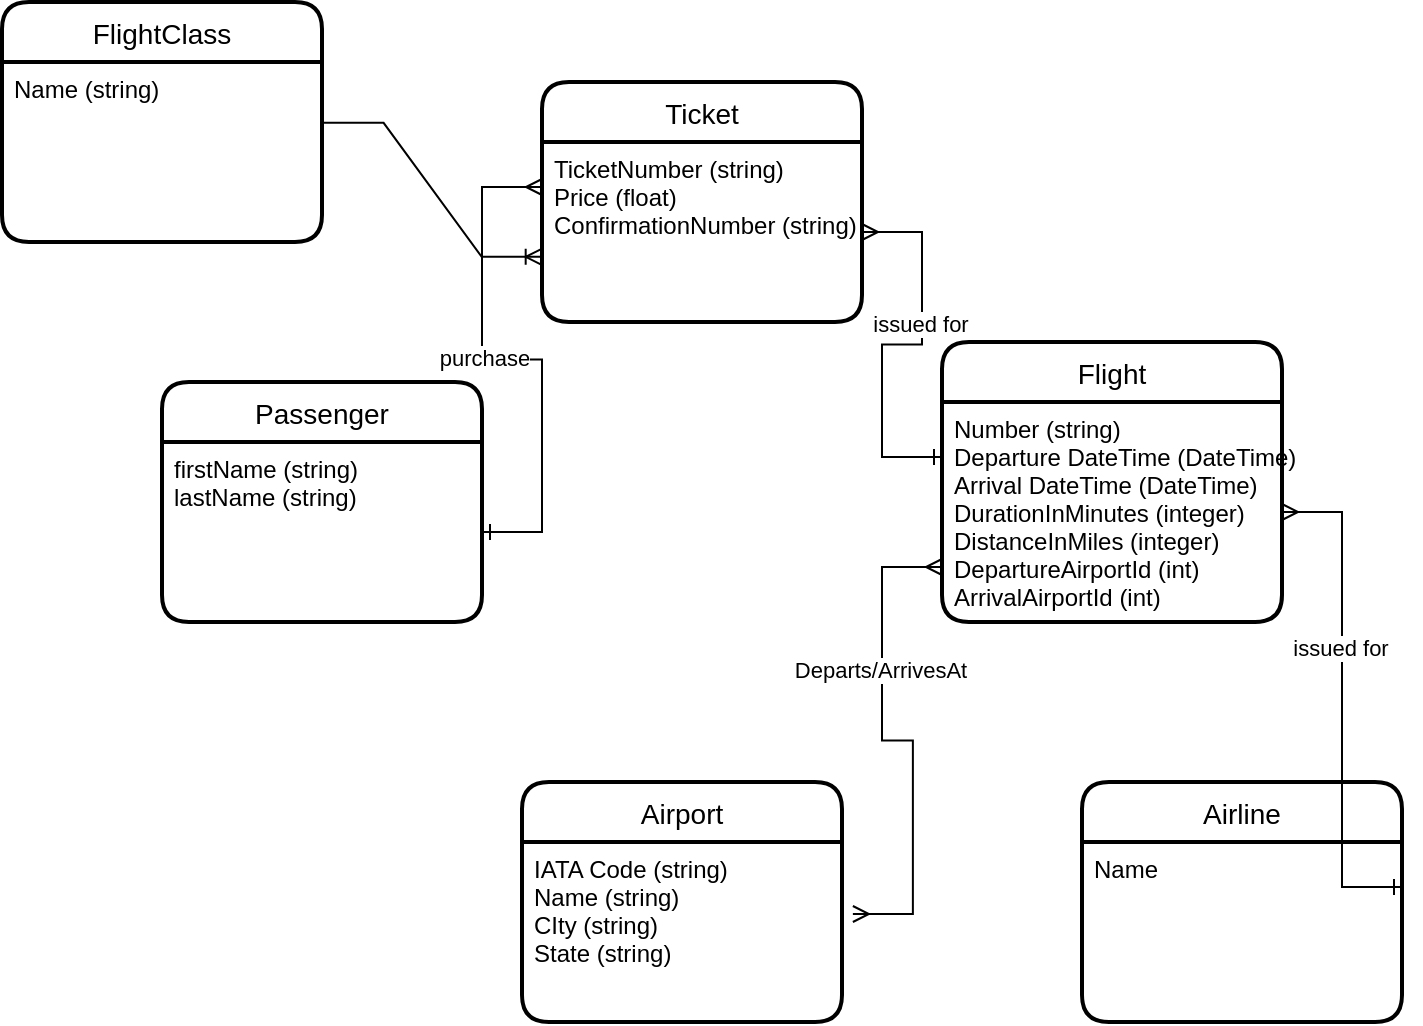 <mxfile version="20.3.0" type="github">
  <diagram id="OnoTy_1-grJOmto1xHjD" name="Page-1">
    <mxGraphModel dx="898" dy="549" grid="1" gridSize="10" guides="1" tooltips="1" connect="1" arrows="1" fold="1" page="1" pageScale="1" pageWidth="850" pageHeight="1100" math="0" shadow="0">
      <root>
        <mxCell id="0" />
        <mxCell id="1" parent="0" />
        <mxCell id="NgRLTbmCw4-f7tLhL36x-1" value="Passenger" style="swimlane;childLayout=stackLayout;horizontal=1;startSize=30;horizontalStack=0;rounded=1;fontSize=14;fontStyle=0;strokeWidth=2;resizeParent=0;resizeLast=1;shadow=0;dashed=0;align=center;" vertex="1" parent="1">
          <mxGeometry x="110" y="270" width="160" height="120" as="geometry" />
        </mxCell>
        <mxCell id="NgRLTbmCw4-f7tLhL36x-2" value="firstName (string)&#xa;lastName (string)" style="align=left;strokeColor=none;fillColor=none;spacingLeft=4;fontSize=12;verticalAlign=top;resizable=0;rotatable=0;part=1;" vertex="1" parent="NgRLTbmCw4-f7tLhL36x-1">
          <mxGeometry y="30" width="160" height="90" as="geometry" />
        </mxCell>
        <mxCell id="NgRLTbmCw4-f7tLhL36x-3" value="Flight" style="swimlane;childLayout=stackLayout;horizontal=1;startSize=30;horizontalStack=0;rounded=1;fontSize=14;fontStyle=0;strokeWidth=2;resizeParent=0;resizeLast=1;shadow=0;dashed=0;align=center;" vertex="1" parent="1">
          <mxGeometry x="500" y="250" width="170" height="140" as="geometry" />
        </mxCell>
        <mxCell id="NgRLTbmCw4-f7tLhL36x-4" value="Number (string)&#xa;Departure DateTime (DateTime)&#xa;Arrival DateTime (DateTime)&#xa;DurationInMinutes (integer)&#xa;DistanceInMiles (integer)&#xa;DepartureAirportId (int)&#xa;ArrivalAirportId (int)&#xa;&#xa;" style="align=left;strokeColor=none;fillColor=none;spacingLeft=4;fontSize=12;verticalAlign=top;resizable=0;rotatable=0;part=1;" vertex="1" parent="NgRLTbmCw4-f7tLhL36x-3">
          <mxGeometry y="30" width="170" height="110" as="geometry" />
        </mxCell>
        <mxCell id="NgRLTbmCw4-f7tLhL36x-7" value="Airport" style="swimlane;childLayout=stackLayout;horizontal=1;startSize=30;horizontalStack=0;rounded=1;fontSize=14;fontStyle=0;strokeWidth=2;resizeParent=0;resizeLast=1;shadow=0;dashed=0;align=center;" vertex="1" parent="1">
          <mxGeometry x="290" y="470" width="160" height="120" as="geometry" />
        </mxCell>
        <mxCell id="NgRLTbmCw4-f7tLhL36x-8" value="IATA Code (string)&#xa;Name (string)&#xa;CIty (string)&#xa;State (string)" style="align=left;strokeColor=none;fillColor=none;spacingLeft=4;fontSize=12;verticalAlign=top;resizable=0;rotatable=0;part=1;" vertex="1" parent="NgRLTbmCw4-f7tLhL36x-7">
          <mxGeometry y="30" width="160" height="90" as="geometry" />
        </mxCell>
        <mxCell id="NgRLTbmCw4-f7tLhL36x-10" value="" style="edgeStyle=entityRelationEdgeStyle;fontSize=12;html=1;endArrow=ERmany;startArrow=ERmany;rounded=0;entryX=0;entryY=0.75;entryDx=0;entryDy=0;exitX=1.034;exitY=0.4;exitDx=0;exitDy=0;exitPerimeter=0;" edge="1" parent="1" source="NgRLTbmCw4-f7tLhL36x-8" target="NgRLTbmCw4-f7tLhL36x-4">
          <mxGeometry width="100" height="100" relative="1" as="geometry">
            <mxPoint x="460" y="540" as="sourcePoint" />
            <mxPoint x="440" y="410" as="targetPoint" />
          </mxGeometry>
        </mxCell>
        <mxCell id="NgRLTbmCw4-f7tLhL36x-11" value="Departs/ArrivesAt" style="edgeLabel;html=1;align=center;verticalAlign=middle;resizable=0;points=[];" vertex="1" connectable="0" parent="NgRLTbmCw4-f7tLhL36x-10">
          <mxGeometry x="0.345" y="1" relative="1" as="geometry">
            <mxPoint as="offset" />
          </mxGeometry>
        </mxCell>
        <mxCell id="NgRLTbmCw4-f7tLhL36x-12" value="Ticket" style="swimlane;childLayout=stackLayout;horizontal=1;startSize=30;horizontalStack=0;rounded=1;fontSize=14;fontStyle=0;strokeWidth=2;resizeParent=0;resizeLast=1;shadow=0;dashed=0;align=center;" vertex="1" parent="1">
          <mxGeometry x="300" y="120" width="160" height="120" as="geometry" />
        </mxCell>
        <mxCell id="NgRLTbmCw4-f7tLhL36x-13" value="TicketNumber (string)&#xa;Price (float)&#xa;ConfirmationNumber (string)" style="align=left;strokeColor=none;fillColor=none;spacingLeft=4;fontSize=12;verticalAlign=top;resizable=0;rotatable=0;part=1;" vertex="1" parent="NgRLTbmCw4-f7tLhL36x-12">
          <mxGeometry y="30" width="160" height="90" as="geometry" />
        </mxCell>
        <mxCell id="NgRLTbmCw4-f7tLhL36x-14" value="" style="edgeStyle=entityRelationEdgeStyle;fontSize=12;html=1;endArrow=ERmany;startArrow=ERone;rounded=0;exitX=1;exitY=0.5;exitDx=0;exitDy=0;entryX=0;entryY=0.25;entryDx=0;entryDy=0;startFill=0;" edge="1" parent="1" source="NgRLTbmCw4-f7tLhL36x-2" target="NgRLTbmCw4-f7tLhL36x-13">
          <mxGeometry width="100" height="100" relative="1" as="geometry">
            <mxPoint x="180" y="240" as="sourcePoint" />
            <mxPoint x="280" y="140" as="targetPoint" />
          </mxGeometry>
        </mxCell>
        <mxCell id="NgRLTbmCw4-f7tLhL36x-15" value="purchase" style="edgeLabel;html=1;align=center;verticalAlign=middle;resizable=0;points=[];" vertex="1" connectable="0" parent="NgRLTbmCw4-f7tLhL36x-14">
          <mxGeometry x="0.112" y="-1" relative="1" as="geometry">
            <mxPoint as="offset" />
          </mxGeometry>
        </mxCell>
        <mxCell id="NgRLTbmCw4-f7tLhL36x-16" value="" style="edgeStyle=entityRelationEdgeStyle;fontSize=12;html=1;endArrow=ERone;startArrow=ERmany;rounded=0;entryX=0;entryY=0.25;entryDx=0;entryDy=0;exitX=1;exitY=0.5;exitDx=0;exitDy=0;endFill=0;" edge="1" parent="1" source="NgRLTbmCw4-f7tLhL36x-13" target="NgRLTbmCw4-f7tLhL36x-4">
          <mxGeometry width="100" height="100" relative="1" as="geometry">
            <mxPoint x="340" y="390" as="sourcePoint" />
            <mxPoint x="440" y="290" as="targetPoint" />
          </mxGeometry>
        </mxCell>
        <mxCell id="NgRLTbmCw4-f7tLhL36x-17" value="issued for" style="edgeLabel;html=1;align=center;verticalAlign=middle;resizable=0;points=[];" vertex="1" connectable="0" parent="NgRLTbmCw4-f7tLhL36x-16">
          <mxGeometry x="-0.208" y="-1" relative="1" as="geometry">
            <mxPoint as="offset" />
          </mxGeometry>
        </mxCell>
        <mxCell id="NgRLTbmCw4-f7tLhL36x-19" value="Airline" style="swimlane;childLayout=stackLayout;horizontal=1;startSize=30;horizontalStack=0;rounded=1;fontSize=14;fontStyle=0;strokeWidth=2;resizeParent=0;resizeLast=1;shadow=0;dashed=0;align=center;" vertex="1" parent="1">
          <mxGeometry x="570" y="470" width="160" height="120" as="geometry" />
        </mxCell>
        <mxCell id="NgRLTbmCw4-f7tLhL36x-20" value="Name " style="align=left;strokeColor=none;fillColor=none;spacingLeft=4;fontSize=12;verticalAlign=top;resizable=0;rotatable=0;part=1;" vertex="1" parent="NgRLTbmCw4-f7tLhL36x-19">
          <mxGeometry y="30" width="160" height="90" as="geometry" />
        </mxCell>
        <mxCell id="NgRLTbmCw4-f7tLhL36x-21" value="" style="edgeStyle=entityRelationEdgeStyle;fontSize=12;html=1;endArrow=ERone;startArrow=ERmany;rounded=0;endFill=0;entryX=1;entryY=0.25;entryDx=0;entryDy=0;exitX=1;exitY=0.5;exitDx=0;exitDy=0;" edge="1" parent="1" source="NgRLTbmCw4-f7tLhL36x-4" target="NgRLTbmCw4-f7tLhL36x-20">
          <mxGeometry width="100" height="100" relative="1" as="geometry">
            <mxPoint x="720" y="340" as="sourcePoint" />
            <mxPoint x="790" y="540" as="targetPoint" />
          </mxGeometry>
        </mxCell>
        <mxCell id="NgRLTbmCw4-f7tLhL36x-22" value="issued for" style="edgeLabel;html=1;align=center;verticalAlign=middle;resizable=0;points=[];" vertex="1" connectable="0" parent="NgRLTbmCw4-f7tLhL36x-21">
          <mxGeometry x="-0.208" y="-1" relative="1" as="geometry">
            <mxPoint as="offset" />
          </mxGeometry>
        </mxCell>
        <mxCell id="NgRLTbmCw4-f7tLhL36x-23" value="FlightClass" style="swimlane;childLayout=stackLayout;horizontal=1;startSize=30;horizontalStack=0;rounded=1;fontSize=14;fontStyle=0;strokeWidth=2;resizeParent=0;resizeLast=1;shadow=0;dashed=0;align=center;" vertex="1" parent="1">
          <mxGeometry x="30" y="80" width="160" height="120" as="geometry" />
        </mxCell>
        <mxCell id="NgRLTbmCw4-f7tLhL36x-24" value="Name (string)" style="align=left;strokeColor=none;fillColor=none;spacingLeft=4;fontSize=12;verticalAlign=top;resizable=0;rotatable=0;part=1;" vertex="1" parent="NgRLTbmCw4-f7tLhL36x-23">
          <mxGeometry y="30" width="160" height="90" as="geometry" />
        </mxCell>
        <mxCell id="NgRLTbmCw4-f7tLhL36x-27" value="" style="edgeStyle=entityRelationEdgeStyle;fontSize=12;html=1;endArrow=ERoneToMany;rounded=0;exitX=1.005;exitY=0.338;exitDx=0;exitDy=0;exitPerimeter=0;entryX=-0.001;entryY=0.638;entryDx=0;entryDy=0;entryPerimeter=0;" edge="1" parent="1" source="NgRLTbmCw4-f7tLhL36x-24" target="NgRLTbmCw4-f7tLhL36x-13">
          <mxGeometry width="100" height="100" relative="1" as="geometry">
            <mxPoint x="230" y="130" as="sourcePoint" />
            <mxPoint x="330" y="30" as="targetPoint" />
          </mxGeometry>
        </mxCell>
      </root>
    </mxGraphModel>
  </diagram>
</mxfile>
